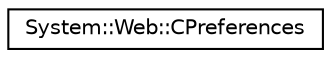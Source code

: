 digraph G
{
  edge [fontname="Helvetica",fontsize="10",labelfontname="Helvetica",labelfontsize="10"];
  node [fontname="Helvetica",fontsize="10",shape=record];
  rankdir="LR";
  Node1 [label="System::Web::CPreferences",height=0.2,width=0.4,color="black", fillcolor="white", style="filled",URL="$class_system_1_1_web_1_1_c_preferences.html"];
}
